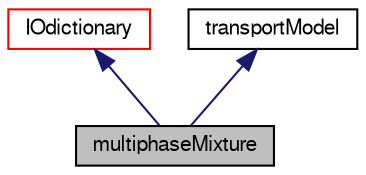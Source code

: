 digraph "multiphaseMixture"
{
  bgcolor="transparent";
  edge [fontname="FreeSans",fontsize="10",labelfontname="FreeSans",labelfontsize="10"];
  node [fontname="FreeSans",fontsize="10",shape=record];
  Node18 [label="multiphaseMixture",height=0.2,width=0.4,color="black", fillcolor="grey75", style="filled", fontcolor="black"];
  Node19 -> Node18 [dir="back",color="midnightblue",fontsize="10",style="solid",fontname="FreeSans"];
  Node19 [label="IOdictionary",height=0.2,width=0.4,color="red",URL="$a26158.html",tooltip="IOdictionary is derived from dictionary and IOobject to give the dictionary automatic IO functionalit..."];
  Node40 -> Node18 [dir="back",color="midnightblue",fontsize="10",style="solid",fontname="FreeSans"];
  Node40 [label="transportModel",height=0.2,width=0.4,color="black",URL="$a30490.html",tooltip="Base-class for all transport models used by the incompressible turbulence models. ..."];
}
